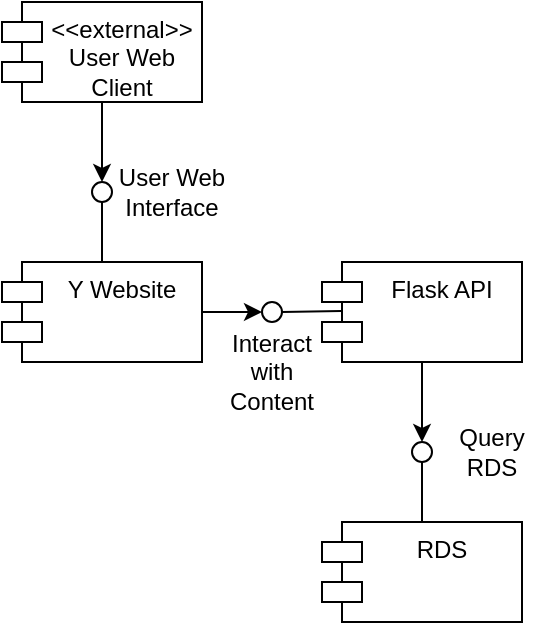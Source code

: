 <mxfile version="21.7.5" type="google">
  <diagram name="Page-1" id="_nTQx1nRcgEML1cgXY11">
    <mxGraphModel grid="1" page="1" gridSize="10" guides="1" tooltips="1" connect="1" arrows="1" fold="1" pageScale="1" pageWidth="700" pageHeight="1000" math="0" shadow="0">
      <root>
        <mxCell id="0" />
        <mxCell id="1" parent="0" />
        <mxCell id="nzIPEddCCR3e_TJnVIDu-13" style="edgeStyle=orthogonalEdgeStyle;rounded=0;orthogonalLoop=1;jettySize=auto;html=1;entryX=0.5;entryY=0;entryDx=0;entryDy=0;" edge="1" parent="1" source="nzIPEddCCR3e_TJnVIDu-1" target="nzIPEddCCR3e_TJnVIDu-11">
          <mxGeometry relative="1" as="geometry" />
        </mxCell>
        <mxCell id="nzIPEddCCR3e_TJnVIDu-1" value="&amp;lt;&amp;lt;external&amp;gt;&amp;gt;&lt;br&gt;User Web Client" style="shape=module;align=left;spacingLeft=20;align=center;verticalAlign=top;whiteSpace=wrap;html=1;" vertex="1" parent="1">
          <mxGeometry x="70" y="50" width="100" height="50" as="geometry" />
        </mxCell>
        <mxCell id="nzIPEddCCR3e_TJnVIDu-14" style="edgeStyle=orthogonalEdgeStyle;rounded=0;orthogonalLoop=1;jettySize=auto;html=1;entryX=0;entryY=0.5;entryDx=0;entryDy=0;" edge="1" parent="1" source="nzIPEddCCR3e_TJnVIDu-2" target="nzIPEddCCR3e_TJnVIDu-9">
          <mxGeometry relative="1" as="geometry" />
        </mxCell>
        <mxCell id="nzIPEddCCR3e_TJnVIDu-2" value="Y Website" style="shape=module;align=left;spacingLeft=20;align=center;verticalAlign=top;whiteSpace=wrap;html=1;" vertex="1" parent="1">
          <mxGeometry x="70" y="180" width="100" height="50" as="geometry" />
        </mxCell>
        <mxCell id="nzIPEddCCR3e_TJnVIDu-21" style="edgeStyle=orthogonalEdgeStyle;rounded=0;orthogonalLoop=1;jettySize=auto;html=1;entryX=0.5;entryY=0;entryDx=0;entryDy=0;" edge="1" parent="1" source="nzIPEddCCR3e_TJnVIDu-3" target="nzIPEddCCR3e_TJnVIDu-19">
          <mxGeometry relative="1" as="geometry" />
        </mxCell>
        <mxCell id="nzIPEddCCR3e_TJnVIDu-3" value="Flask API" style="shape=module;align=left;spacingLeft=20;align=center;verticalAlign=top;whiteSpace=wrap;html=1;" vertex="1" parent="1">
          <mxGeometry x="230" y="180" width="100" height="50" as="geometry" />
        </mxCell>
        <mxCell id="nzIPEddCCR3e_TJnVIDu-9" value="" style="ellipse;whiteSpace=wrap;html=1;aspect=fixed;" vertex="1" parent="1">
          <mxGeometry x="200" y="200" width="10" height="10" as="geometry" />
        </mxCell>
        <mxCell id="nzIPEddCCR3e_TJnVIDu-11" value="" style="ellipse;whiteSpace=wrap;html=1;aspect=fixed;" vertex="1" parent="1">
          <mxGeometry x="115" y="140" width="10" height="10" as="geometry" />
        </mxCell>
        <mxCell id="nzIPEddCCR3e_TJnVIDu-12" value="" style="endArrow=none;html=1;rounded=0;exitX=0.5;exitY=0;exitDx=0;exitDy=0;entryX=0.5;entryY=1;entryDx=0;entryDy=0;" edge="1" parent="1" source="nzIPEddCCR3e_TJnVIDu-2" target="nzIPEddCCR3e_TJnVIDu-11">
          <mxGeometry width="50" height="50" relative="1" as="geometry">
            <mxPoint x="200" y="170" as="sourcePoint" />
            <mxPoint x="190" y="160" as="targetPoint" />
          </mxGeometry>
        </mxCell>
        <mxCell id="nzIPEddCCR3e_TJnVIDu-16" value="" style="endArrow=none;html=1;rounded=0;entryX=1;entryY=0.5;entryDx=0;entryDy=0;exitX=0.096;exitY=0.49;exitDx=0;exitDy=0;exitPerimeter=0;" edge="1" parent="1" source="nzIPEddCCR3e_TJnVIDu-3" target="nzIPEddCCR3e_TJnVIDu-9">
          <mxGeometry width="50" height="50" relative="1" as="geometry">
            <mxPoint x="170" y="260" as="sourcePoint" />
            <mxPoint x="220" y="210" as="targetPoint" />
          </mxGeometry>
        </mxCell>
        <mxCell id="nzIPEddCCR3e_TJnVIDu-18" value="RDS" style="shape=module;align=left;spacingLeft=20;align=center;verticalAlign=top;whiteSpace=wrap;html=1;" vertex="1" parent="1">
          <mxGeometry x="230" y="310" width="100" height="50" as="geometry" />
        </mxCell>
        <mxCell id="nzIPEddCCR3e_TJnVIDu-19" value="" style="ellipse;whiteSpace=wrap;html=1;aspect=fixed;" vertex="1" parent="1">
          <mxGeometry x="275" y="270" width="10" height="10" as="geometry" />
        </mxCell>
        <mxCell id="nzIPEddCCR3e_TJnVIDu-20" value="" style="endArrow=none;html=1;rounded=0;exitX=0.5;exitY=1;exitDx=0;exitDy=0;entryX=0.5;entryY=0;entryDx=0;entryDy=0;" edge="1" parent="1" source="nzIPEddCCR3e_TJnVIDu-19" target="nzIPEddCCR3e_TJnVIDu-18">
          <mxGeometry width="50" height="50" relative="1" as="geometry">
            <mxPoint x="420" y="240" as="sourcePoint" />
            <mxPoint x="310" y="280" as="targetPoint" />
          </mxGeometry>
        </mxCell>
        <mxCell id="nzIPEddCCR3e_TJnVIDu-23" value="User Web Interface" style="text;html=1;strokeColor=none;fillColor=none;align=center;verticalAlign=middle;whiteSpace=wrap;rounded=0;" vertex="1" parent="1">
          <mxGeometry x="125" y="130" width="60" height="30" as="geometry" />
        </mxCell>
        <mxCell id="nzIPEddCCR3e_TJnVIDu-26" value="Interact with Content" style="text;html=1;strokeColor=none;fillColor=none;align=center;verticalAlign=middle;whiteSpace=wrap;rounded=0;" vertex="1" parent="1">
          <mxGeometry x="175" y="220" width="60" height="30" as="geometry" />
        </mxCell>
        <mxCell id="nzIPEddCCR3e_TJnVIDu-27" value="Query RDS" style="text;html=1;strokeColor=none;fillColor=none;align=center;verticalAlign=middle;whiteSpace=wrap;rounded=0;" vertex="1" parent="1">
          <mxGeometry x="285" y="260" width="60" height="30" as="geometry" />
        </mxCell>
      </root>
    </mxGraphModel>
  </diagram>
</mxfile>
